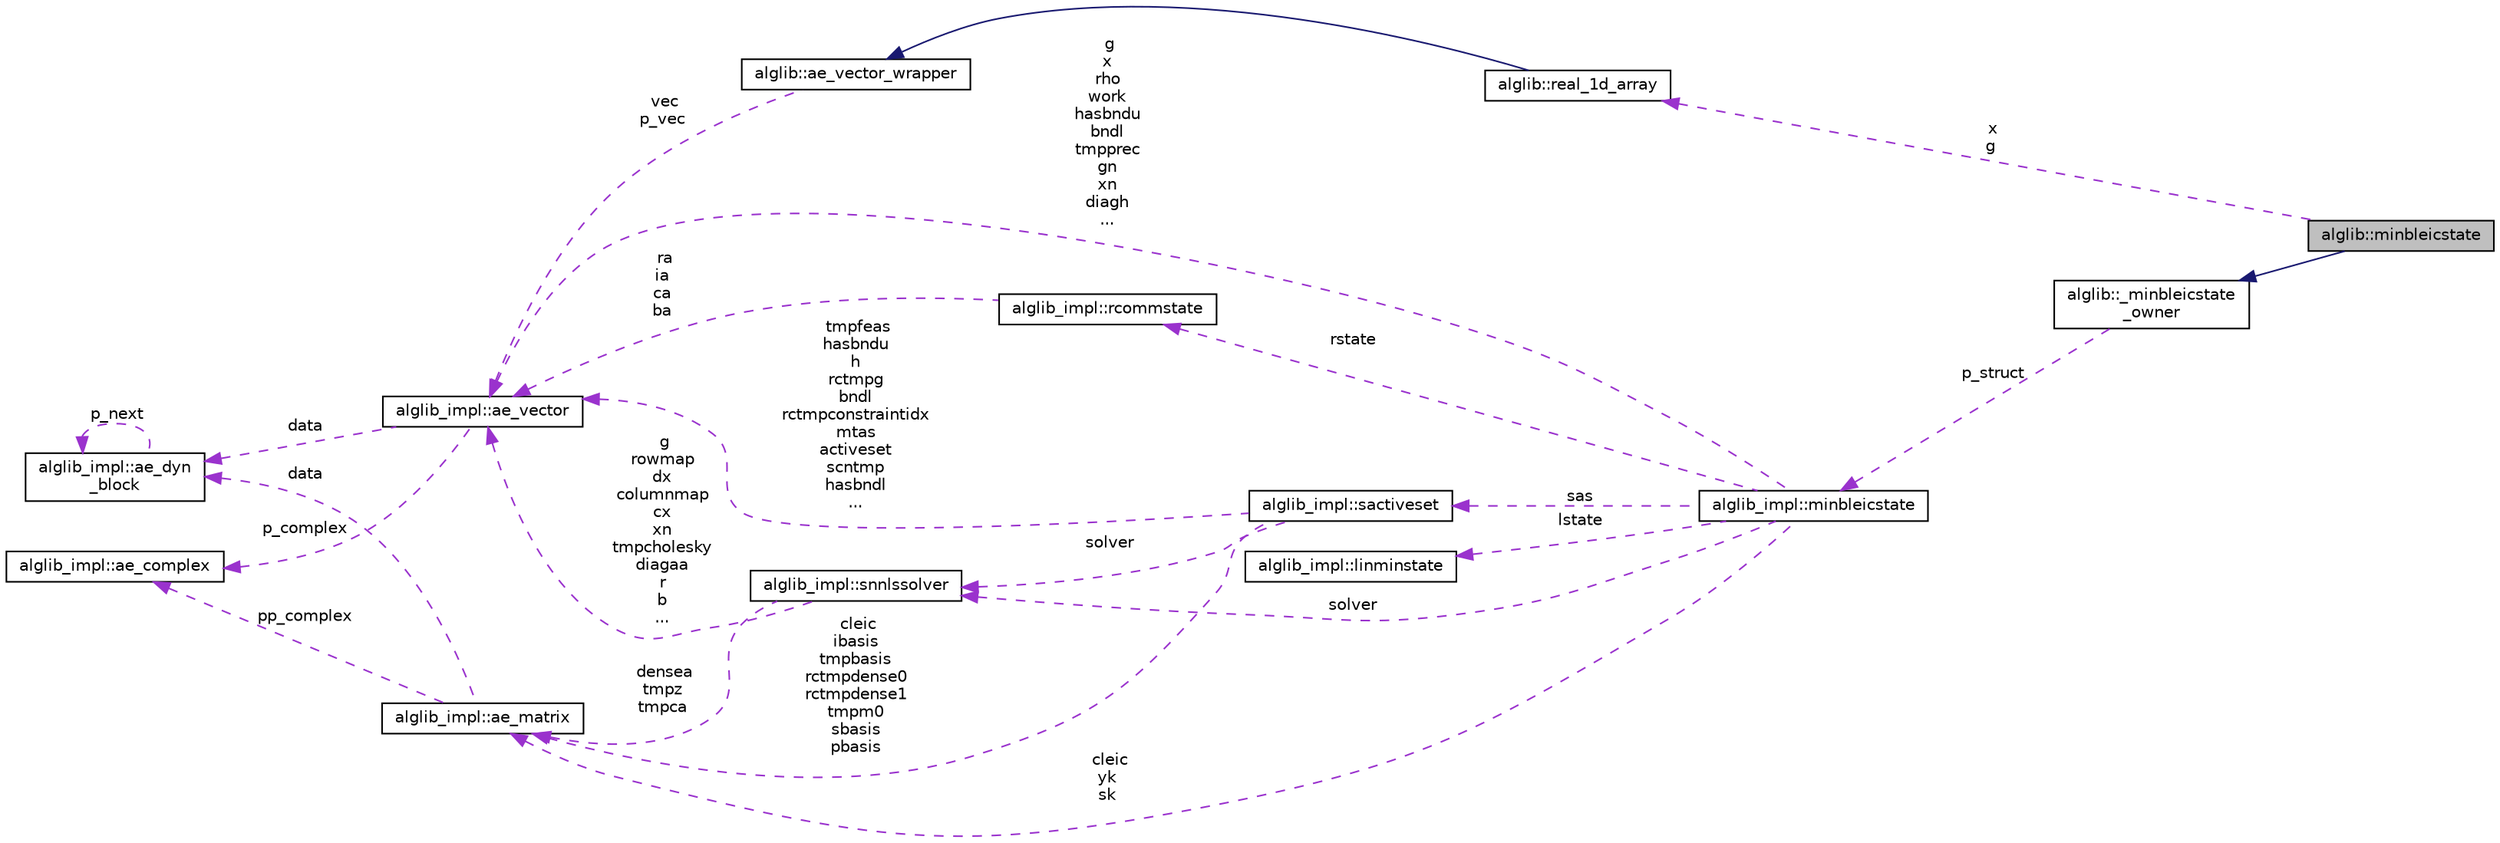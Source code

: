 digraph "alglib::minbleicstate"
{
  edge [fontname="Helvetica",fontsize="10",labelfontname="Helvetica",labelfontsize="10"];
  node [fontname="Helvetica",fontsize="10",shape=record];
  rankdir="LR";
  Node2 [label="alglib::minbleicstate",height=0.2,width=0.4,color="black", fillcolor="grey75", style="filled", fontcolor="black"];
  Node3 -> Node2 [dir="back",color="midnightblue",fontsize="10",style="solid",fontname="Helvetica"];
  Node3 [label="alglib::_minbleicstate\l_owner",height=0.2,width=0.4,color="black", fillcolor="white", style="filled",URL="$classalglib_1_1__minbleicstate__owner.html"];
  Node4 -> Node3 [dir="back",color="darkorchid3",fontsize="10",style="dashed",label=" p_struct" ,fontname="Helvetica"];
  Node4 [label="alglib_impl::minbleicstate",height=0.2,width=0.4,color="black", fillcolor="white", style="filled",URL="$structalglib__impl_1_1minbleicstate.html"];
  Node5 -> Node4 [dir="back",color="darkorchid3",fontsize="10",style="dashed",label=" rstate" ,fontname="Helvetica"];
  Node5 [label="alglib_impl::rcommstate",height=0.2,width=0.4,color="black", fillcolor="white", style="filled",URL="$structalglib__impl_1_1rcommstate.html"];
  Node6 -> Node5 [dir="back",color="darkorchid3",fontsize="10",style="dashed",label=" ra\nia\nca\nba" ,fontname="Helvetica"];
  Node6 [label="alglib_impl::ae_vector",height=0.2,width=0.4,color="black", fillcolor="white", style="filled",URL="$structalglib__impl_1_1ae__vector.html"];
  Node7 -> Node6 [dir="back",color="darkorchid3",fontsize="10",style="dashed",label=" data" ,fontname="Helvetica"];
  Node7 [label="alglib_impl::ae_dyn\l_block",height=0.2,width=0.4,color="black", fillcolor="white", style="filled",URL="$structalglib__impl_1_1ae__dyn__block.html"];
  Node7 -> Node7 [dir="back",color="darkorchid3",fontsize="10",style="dashed",label=" p_next" ,fontname="Helvetica"];
  Node8 -> Node6 [dir="back",color="darkorchid3",fontsize="10",style="dashed",label=" p_complex" ,fontname="Helvetica"];
  Node8 [label="alglib_impl::ae_complex",height=0.2,width=0.4,color="black", fillcolor="white", style="filled",URL="$structalglib__impl_1_1ae__complex.html"];
  Node9 -> Node4 [dir="back",color="darkorchid3",fontsize="10",style="dashed",label=" lstate" ,fontname="Helvetica"];
  Node9 [label="alglib_impl::linminstate",height=0.2,width=0.4,color="black", fillcolor="white", style="filled",URL="$structalglib__impl_1_1linminstate.html"];
  Node10 -> Node4 [dir="back",color="darkorchid3",fontsize="10",style="dashed",label=" solver" ,fontname="Helvetica"];
  Node10 [label="alglib_impl::snnlssolver",height=0.2,width=0.4,color="black", fillcolor="white", style="filled",URL="$structalglib__impl_1_1snnlssolver.html"];
  Node6 -> Node10 [dir="back",color="darkorchid3",fontsize="10",style="dashed",label=" g\nrowmap\ndx\ncolumnmap\ncx\nxn\ntmpcholesky\ndiagaa\nr\nb\n..." ,fontname="Helvetica"];
  Node11 -> Node10 [dir="back",color="darkorchid3",fontsize="10",style="dashed",label=" densea\ntmpz\ntmpca" ,fontname="Helvetica"];
  Node11 [label="alglib_impl::ae_matrix",height=0.2,width=0.4,color="black", fillcolor="white", style="filled",URL="$structalglib__impl_1_1ae__matrix.html"];
  Node7 -> Node11 [dir="back",color="darkorchid3",fontsize="10",style="dashed",label=" data" ,fontname="Helvetica"];
  Node8 -> Node11 [dir="back",color="darkorchid3",fontsize="10",style="dashed",label=" pp_complex" ,fontname="Helvetica"];
  Node12 -> Node4 [dir="back",color="darkorchid3",fontsize="10",style="dashed",label=" sas" ,fontname="Helvetica"];
  Node12 [label="alglib_impl::sactiveset",height=0.2,width=0.4,color="black", fillcolor="white", style="filled",URL="$structalglib__impl_1_1sactiveset.html"];
  Node10 -> Node12 [dir="back",color="darkorchid3",fontsize="10",style="dashed",label=" solver" ,fontname="Helvetica"];
  Node6 -> Node12 [dir="back",color="darkorchid3",fontsize="10",style="dashed",label=" tmpfeas\nhasbndu\nh\nrctmpg\nbndl\nrctmpconstraintidx\nmtas\nactiveset\nscntmp\nhasbndl\n..." ,fontname="Helvetica"];
  Node11 -> Node12 [dir="back",color="darkorchid3",fontsize="10",style="dashed",label=" cleic\nibasis\ntmpbasis\nrctmpdense0\nrctmpdense1\ntmpm0\nsbasis\npbasis" ,fontname="Helvetica"];
  Node6 -> Node4 [dir="back",color="darkorchid3",fontsize="10",style="dashed",label=" g\nx\nrho\nwork\nhasbndu\nbndl\ntmpprec\ngn\nxn\ndiagh\n..." ,fontname="Helvetica"];
  Node11 -> Node4 [dir="back",color="darkorchid3",fontsize="10",style="dashed",label=" cleic\nyk\nsk" ,fontname="Helvetica"];
  Node13 -> Node2 [dir="back",color="darkorchid3",fontsize="10",style="dashed",label=" x\ng" ,fontname="Helvetica"];
  Node13 [label="alglib::real_1d_array",height=0.2,width=0.4,color="black", fillcolor="white", style="filled",URL="$classalglib_1_1real__1d__array.html"];
  Node14 -> Node13 [dir="back",color="midnightblue",fontsize="10",style="solid",fontname="Helvetica"];
  Node14 [label="alglib::ae_vector_wrapper",height=0.2,width=0.4,color="black", fillcolor="white", style="filled",URL="$classalglib_1_1ae__vector__wrapper.html"];
  Node6 -> Node14 [dir="back",color="darkorchid3",fontsize="10",style="dashed",label=" vec\np_vec" ,fontname="Helvetica"];
}
